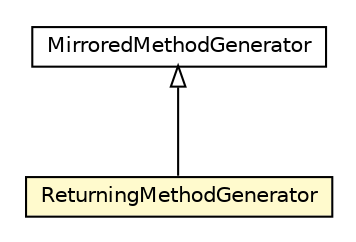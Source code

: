 #!/usr/local/bin/dot
#
# Class diagram 
# Generated by UMLGraph version 5.1 (http://www.umlgraph.org/)
#

digraph G {
	edge [fontname="Helvetica",fontsize=10,labelfontname="Helvetica",labelfontsize=10];
	node [fontname="Helvetica",fontsize=10,shape=plaintext];
	nodesep=0.25;
	ranksep=0.5;
	// org.androidtransfuse.gen.componentBuilder.ReturningMethodGenerator
	c84116 [label=<<table title="org.androidtransfuse.gen.componentBuilder.ReturningMethodGenerator" border="0" cellborder="1" cellspacing="0" cellpadding="2" port="p" bgcolor="lemonChiffon" href="./ReturningMethodGenerator.html">
		<tr><td><table border="0" cellspacing="0" cellpadding="1">
<tr><td align="center" balign="center"> ReturningMethodGenerator </td></tr>
		</table></td></tr>
		</table>>, fontname="Helvetica", fontcolor="black", fontsize=10.0];
	// org.androidtransfuse.gen.componentBuilder.MirroredMethodGenerator
	c84129 [label=<<table title="org.androidtransfuse.gen.componentBuilder.MirroredMethodGenerator" border="0" cellborder="1" cellspacing="0" cellpadding="2" port="p" href="./MirroredMethodGenerator.html">
		<tr><td><table border="0" cellspacing="0" cellpadding="1">
<tr><td align="center" balign="center"> MirroredMethodGenerator </td></tr>
		</table></td></tr>
		</table>>, fontname="Helvetica", fontcolor="black", fontsize=10.0];
	//org.androidtransfuse.gen.componentBuilder.ReturningMethodGenerator extends org.androidtransfuse.gen.componentBuilder.MirroredMethodGenerator
	c84129:p -> c84116:p [dir=back,arrowtail=empty];
}

